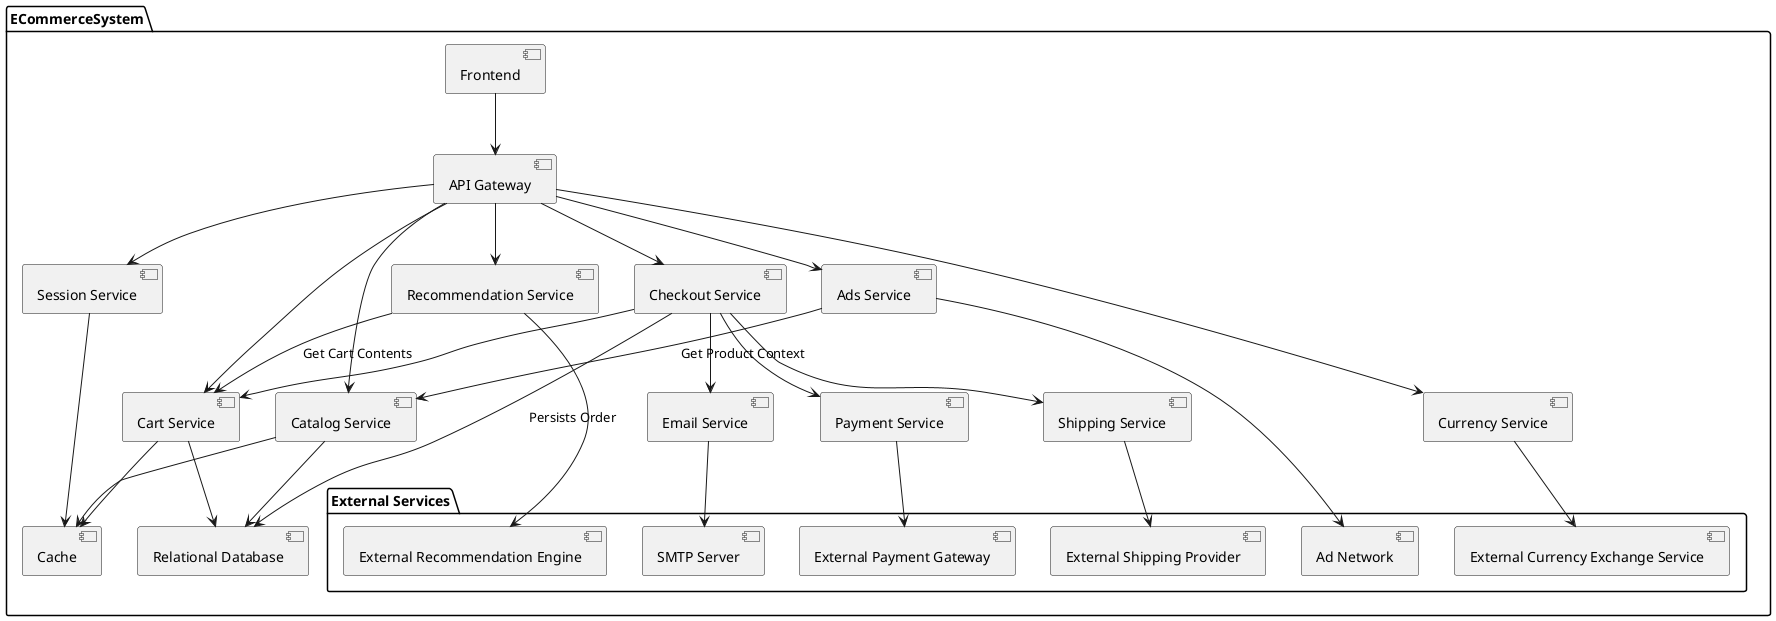 @startuml
package ECommerceSystem {

    [Frontend]             as Frontend
    [API Gateway]          as API
    [Session Service]      as SessionService


    [Catalog Service]      as Catalog
    [Cart Service]         as Cart
    [Checkout Service]     as Checkout
    [Payment Service]      as PaymentService
    [Shipping Service]     as ShippingService
    [Currency Service]     as CurrencyService
    [Recommendation Service] as RecommendationService
    [Ads Service]          as AdsService
    [Email Service]        as EmailService


    [Relational Database]  as DB
    [Cache]                as Cache

    package "External Services" {
        [External Payment Gateway]     as ExtPaymentGateway
        [External Shipping Provider]   as ExtShippingProvider
        [External Currency Exchange Service] as ExtCurrencyExchangeService
        [External Recommendation Engine] as ExtRecommendationEngine
        [Ad Network]                   as AdNet
        [SMTP Server]                  as SMTP
    }

    Frontend --> API
    API --> SessionService

    SessionService --> Cache

    API --> Catalog
    API --> Cart
    API --> Checkout
    API --> CurrencyService
    API --> RecommendationService
    API --> AdsService

    Catalog --> DB
    Catalog --> Cache
    Cart --> DB
    Cart --> Cache

    Checkout --> Cart
    Checkout --> PaymentService
    Checkout --> ShippingService
    Checkout --> EmailService
    Checkout --> DB : Persists Order

    PaymentService --> ExtPaymentGateway
    ShippingService --> ExtShippingProvider
    CurrencyService --> ExtCurrencyExchangeService
    RecommendationService --> ExtRecommendationEngine
    RecommendationService --> Cart : Get Cart Contents
    AdsService --> AdNet
    AdsService --> Catalog : Get Product Context
    EmailService --> SMTP
}
@enduml
